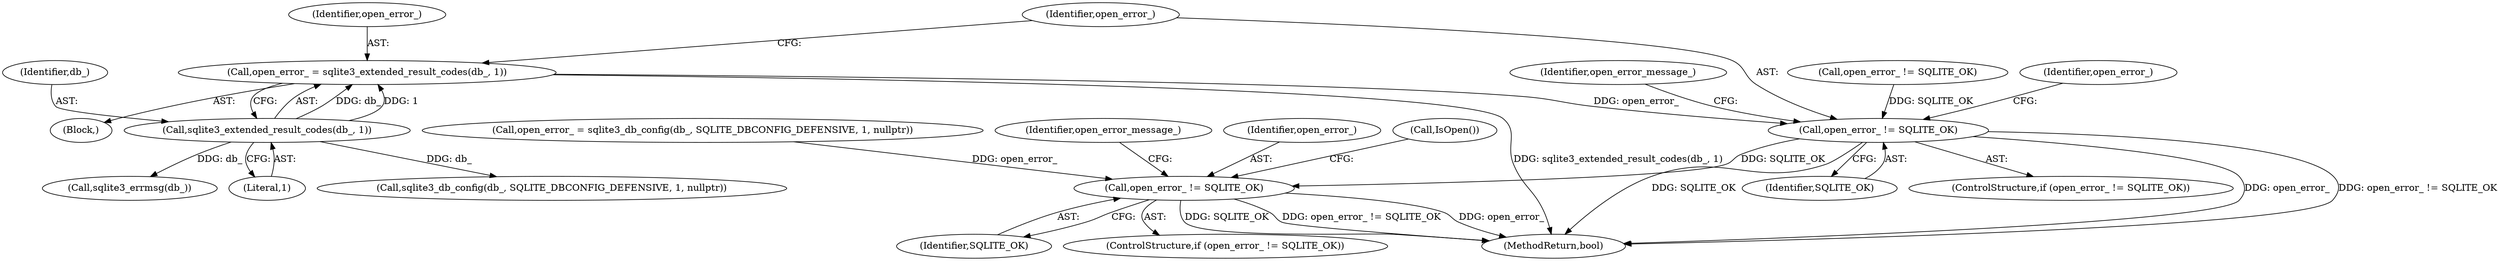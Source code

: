 digraph "0_Chrome_a06c5187775536a68f035f16cdb8bc47b9bfad24@API" {
"1000142" [label="(Call,open_error_ = sqlite3_extended_result_codes(db_, 1))"];
"1000144" [label="(Call,sqlite3_extended_result_codes(db_, 1))"];
"1000148" [label="(Call,open_error_ != SQLITE_OK)"];
"1000177" [label="(Call,open_error_ != SQLITE_OK)"];
"1000179" [label="(Identifier,SQLITE_OK)"];
"1000105" [label="(Block,)"];
"1000170" [label="(Identifier,open_error_)"];
"1000177" [label="(Call,open_error_ != SQLITE_OK)"];
"1000153" [label="(Identifier,open_error_message_)"];
"1000199" [label="(Call,IsOpen())"];
"1000154" [label="(Call,sqlite3_errmsg(db_))"];
"1000142" [label="(Call,open_error_ = sqlite3_extended_result_codes(db_, 1))"];
"1000149" [label="(Identifier,open_error_)"];
"1000176" [label="(ControlStructure,if (open_error_ != SQLITE_OK))"];
"1000148" [label="(Call,open_error_ != SQLITE_OK)"];
"1000150" [label="(Identifier,SQLITE_OK)"];
"1000146" [label="(Literal,1)"];
"1000171" [label="(Call,sqlite3_db_config(db_, SQLITE_DBCONFIG_DEFENSIVE, 1, nullptr))"];
"1000143" [label="(Identifier,open_error_)"];
"1000147" [label="(ControlStructure,if (open_error_ != SQLITE_OK))"];
"1000144" [label="(Call,sqlite3_extended_result_codes(db_, 1))"];
"1000169" [label="(Call,open_error_ = sqlite3_db_config(db_, SQLITE_DBCONFIG_DEFENSIVE, 1, nullptr))"];
"1000223" [label="(MethodReturn,bool)"];
"1000182" [label="(Identifier,open_error_message_)"];
"1000114" [label="(Call,open_error_ != SQLITE_OK)"];
"1000145" [label="(Identifier,db_)"];
"1000178" [label="(Identifier,open_error_)"];
"1000142" -> "1000105"  [label="AST: "];
"1000142" -> "1000144"  [label="CFG: "];
"1000143" -> "1000142"  [label="AST: "];
"1000144" -> "1000142"  [label="AST: "];
"1000149" -> "1000142"  [label="CFG: "];
"1000142" -> "1000223"  [label="DDG: sqlite3_extended_result_codes(db_, 1)"];
"1000144" -> "1000142"  [label="DDG: db_"];
"1000144" -> "1000142"  [label="DDG: 1"];
"1000142" -> "1000148"  [label="DDG: open_error_"];
"1000144" -> "1000146"  [label="CFG: "];
"1000145" -> "1000144"  [label="AST: "];
"1000146" -> "1000144"  [label="AST: "];
"1000144" -> "1000154"  [label="DDG: db_"];
"1000144" -> "1000171"  [label="DDG: db_"];
"1000148" -> "1000147"  [label="AST: "];
"1000148" -> "1000150"  [label="CFG: "];
"1000149" -> "1000148"  [label="AST: "];
"1000150" -> "1000148"  [label="AST: "];
"1000153" -> "1000148"  [label="CFG: "];
"1000170" -> "1000148"  [label="CFG: "];
"1000148" -> "1000223"  [label="DDG: open_error_"];
"1000148" -> "1000223"  [label="DDG: open_error_ != SQLITE_OK"];
"1000148" -> "1000223"  [label="DDG: SQLITE_OK"];
"1000114" -> "1000148"  [label="DDG: SQLITE_OK"];
"1000148" -> "1000177"  [label="DDG: SQLITE_OK"];
"1000177" -> "1000176"  [label="AST: "];
"1000177" -> "1000179"  [label="CFG: "];
"1000178" -> "1000177"  [label="AST: "];
"1000179" -> "1000177"  [label="AST: "];
"1000182" -> "1000177"  [label="CFG: "];
"1000199" -> "1000177"  [label="CFG: "];
"1000177" -> "1000223"  [label="DDG: open_error_"];
"1000177" -> "1000223"  [label="DDG: SQLITE_OK"];
"1000177" -> "1000223"  [label="DDG: open_error_ != SQLITE_OK"];
"1000169" -> "1000177"  [label="DDG: open_error_"];
}
